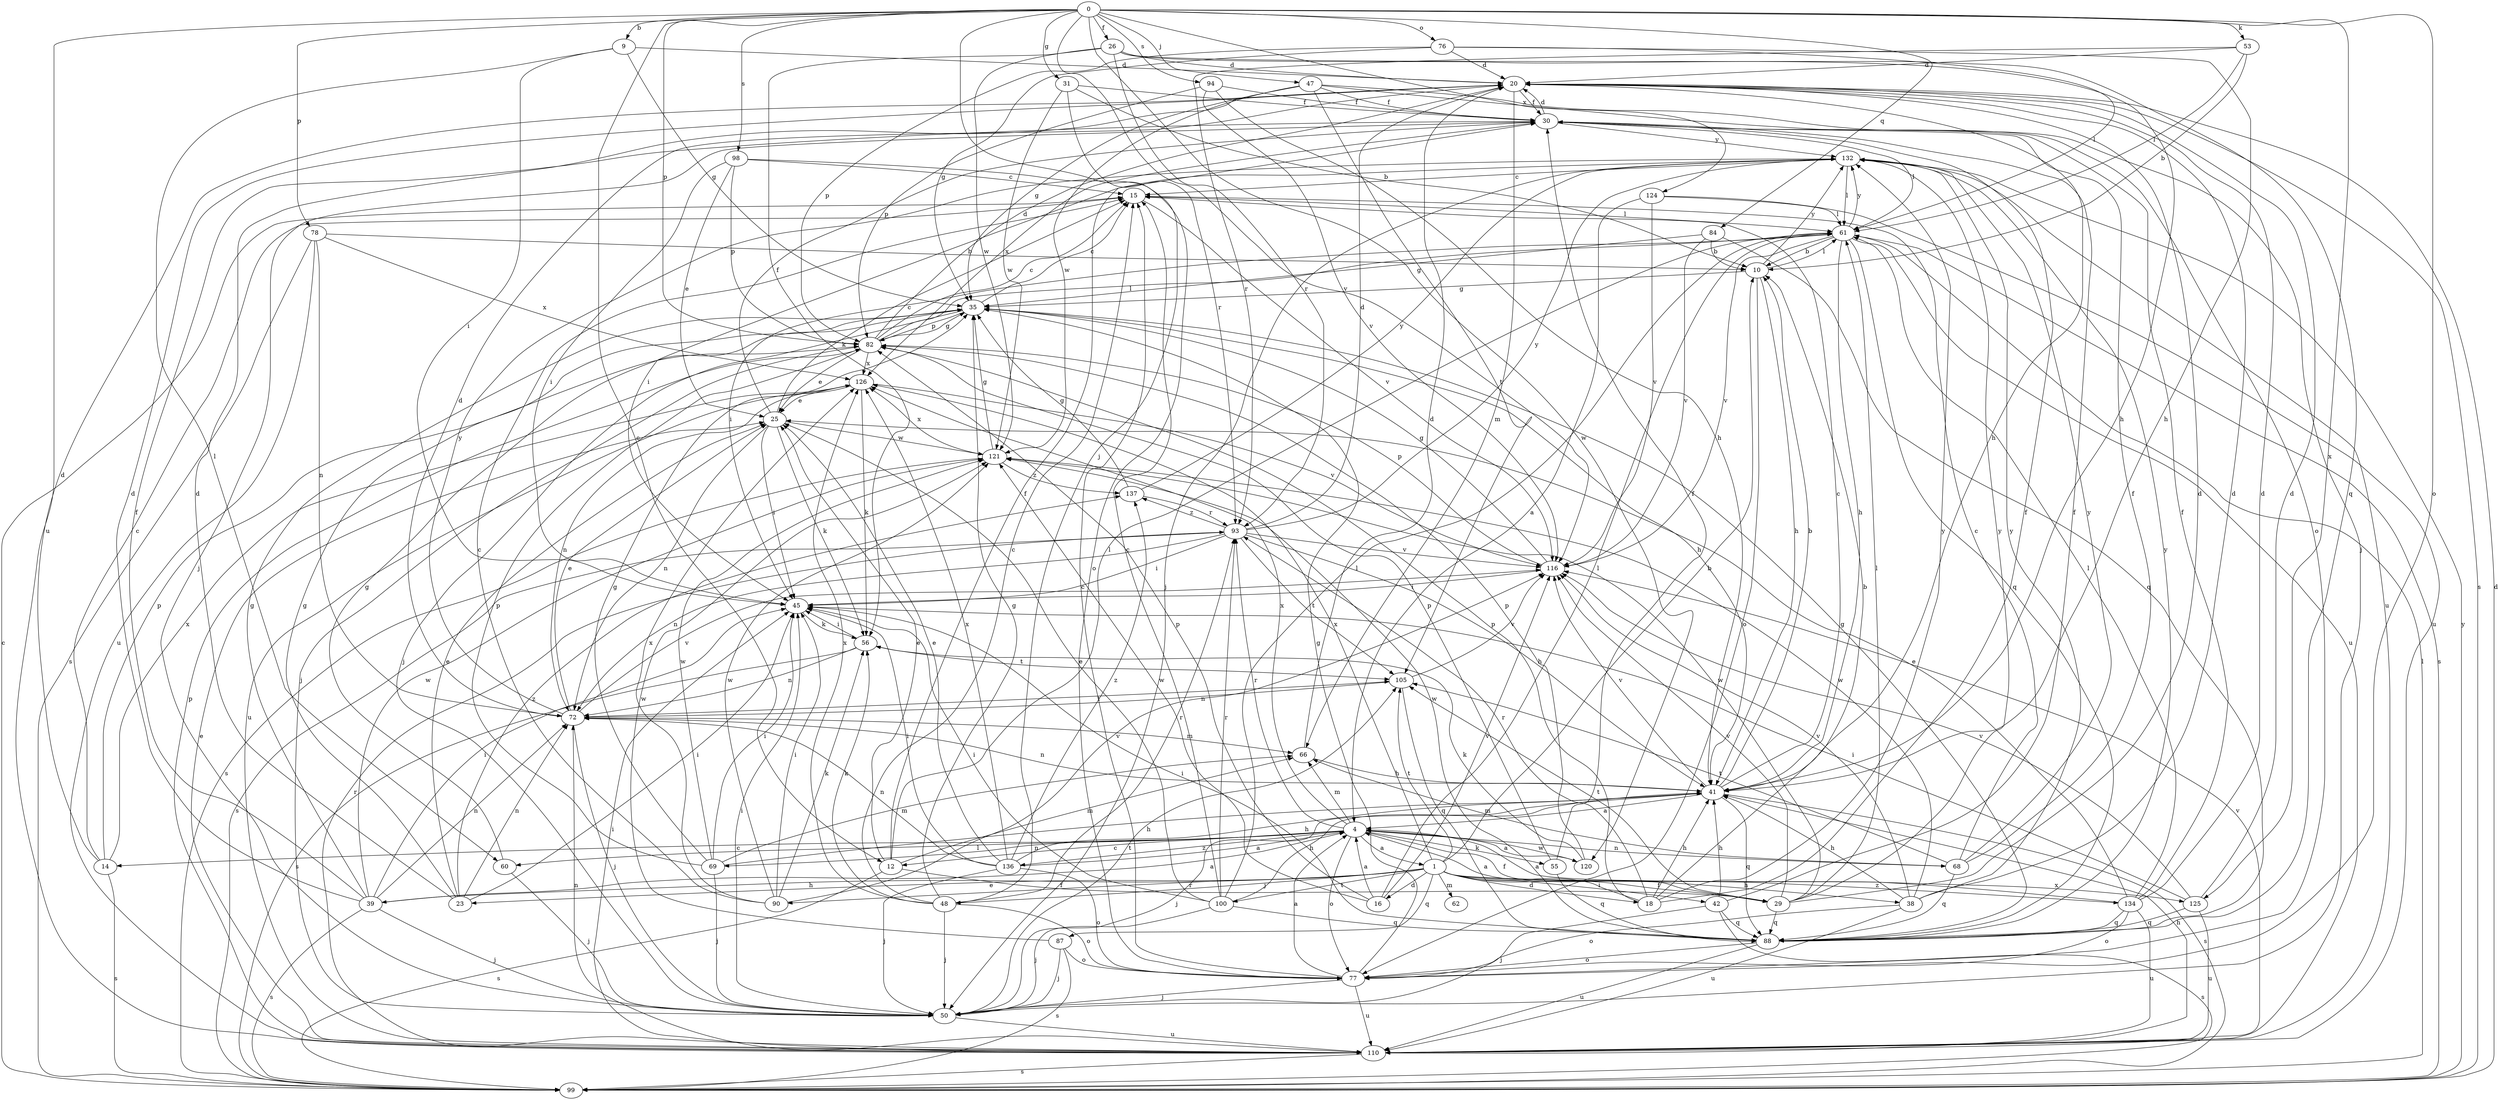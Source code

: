 strict digraph  {
0;
1;
4;
9;
10;
12;
14;
15;
16;
18;
20;
23;
25;
26;
29;
30;
31;
35;
38;
39;
41;
42;
45;
47;
48;
50;
53;
55;
56;
60;
61;
62;
66;
68;
69;
72;
76;
77;
78;
82;
84;
87;
88;
90;
93;
94;
98;
99;
100;
105;
110;
116;
120;
121;
124;
125;
126;
132;
134;
136;
137;
0 -> 9  [label=b];
0 -> 12  [label=c];
0 -> 26  [label=f];
0 -> 31  [label=g];
0 -> 47  [label=j];
0 -> 48  [label=j];
0 -> 53  [label=k];
0 -> 76  [label=o];
0 -> 77  [label=o];
0 -> 78  [label=p];
0 -> 82  [label=p];
0 -> 84  [label=q];
0 -> 94  [label=s];
0 -> 98  [label=s];
0 -> 110  [label=u];
0 -> 116  [label=v];
0 -> 120  [label=w];
0 -> 124  [label=x];
0 -> 125  [label=x];
1 -> 10  [label=b];
1 -> 16  [label=d];
1 -> 18  [label=d];
1 -> 23  [label=e];
1 -> 29  [label=f];
1 -> 38  [label=h];
1 -> 39  [label=h];
1 -> 42  [label=i];
1 -> 48  [label=j];
1 -> 62  [label=m];
1 -> 87  [label=q];
1 -> 90  [label=r];
1 -> 100  [label=t];
1 -> 105  [label=t];
1 -> 125  [label=x];
1 -> 126  [label=x];
1 -> 134  [label=z];
4 -> 1  [label=a];
4 -> 12  [label=c];
4 -> 14  [label=c];
4 -> 29  [label=f];
4 -> 55  [label=k];
4 -> 60  [label=l];
4 -> 66  [label=m];
4 -> 68  [label=n];
4 -> 69  [label=n];
4 -> 77  [label=o];
4 -> 93  [label=r];
4 -> 120  [label=w];
4 -> 126  [label=x];
4 -> 136  [label=z];
9 -> 20  [label=d];
9 -> 35  [label=g];
9 -> 45  [label=i];
9 -> 60  [label=l];
10 -> 35  [label=g];
10 -> 41  [label=h];
10 -> 61  [label=l];
10 -> 77  [label=o];
10 -> 132  [label=y];
12 -> 25  [label=e];
12 -> 29  [label=f];
12 -> 30  [label=f];
12 -> 61  [label=l];
12 -> 66  [label=m];
12 -> 99  [label=s];
14 -> 15  [label=c];
14 -> 20  [label=d];
14 -> 82  [label=p];
14 -> 99  [label=s];
14 -> 126  [label=x];
15 -> 61  [label=l];
15 -> 116  [label=v];
16 -> 4  [label=a];
16 -> 61  [label=l];
16 -> 82  [label=p];
16 -> 116  [label=v];
16 -> 121  [label=w];
18 -> 4  [label=a];
18 -> 10  [label=b];
18 -> 30  [label=f];
18 -> 41  [label=h];
18 -> 82  [label=p];
18 -> 93  [label=r];
18 -> 132  [label=y];
20 -> 30  [label=f];
20 -> 41  [label=h];
20 -> 66  [label=m];
20 -> 99  [label=s];
23 -> 20  [label=d];
23 -> 25  [label=e];
23 -> 35  [label=g];
23 -> 45  [label=i];
23 -> 72  [label=n];
23 -> 137  [label=z];
25 -> 15  [label=c];
25 -> 30  [label=f];
25 -> 45  [label=i];
25 -> 56  [label=k];
25 -> 72  [label=n];
25 -> 121  [label=w];
26 -> 20  [label=d];
26 -> 41  [label=h];
26 -> 56  [label=k];
26 -> 88  [label=q];
26 -> 93  [label=r];
26 -> 121  [label=w];
29 -> 20  [label=d];
29 -> 61  [label=l];
29 -> 88  [label=q];
29 -> 105  [label=t];
29 -> 116  [label=v];
29 -> 121  [label=w];
29 -> 132  [label=y];
30 -> 20  [label=d];
30 -> 50  [label=j];
30 -> 61  [label=l];
30 -> 126  [label=x];
30 -> 132  [label=y];
31 -> 10  [label=b];
31 -> 30  [label=f];
31 -> 93  [label=r];
31 -> 121  [label=w];
35 -> 15  [label=c];
35 -> 41  [label=h];
35 -> 50  [label=j];
35 -> 82  [label=p];
38 -> 20  [label=d];
38 -> 41  [label=h];
38 -> 77  [label=o];
38 -> 110  [label=u];
38 -> 116  [label=v];
38 -> 121  [label=w];
38 -> 132  [label=y];
39 -> 4  [label=a];
39 -> 20  [label=d];
39 -> 30  [label=f];
39 -> 35  [label=g];
39 -> 45  [label=i];
39 -> 50  [label=j];
39 -> 72  [label=n];
39 -> 99  [label=s];
39 -> 121  [label=w];
41 -> 4  [label=a];
41 -> 10  [label=b];
41 -> 15  [label=c];
41 -> 50  [label=j];
41 -> 72  [label=n];
41 -> 88  [label=q];
41 -> 99  [label=s];
41 -> 116  [label=v];
42 -> 30  [label=f];
42 -> 41  [label=h];
42 -> 50  [label=j];
42 -> 88  [label=q];
42 -> 99  [label=s];
45 -> 56  [label=k];
47 -> 30  [label=f];
47 -> 35  [label=g];
47 -> 50  [label=j];
47 -> 77  [label=o];
47 -> 105  [label=t];
47 -> 121  [label=w];
48 -> 15  [label=c];
48 -> 35  [label=g];
48 -> 50  [label=j];
48 -> 56  [label=k];
48 -> 77  [label=o];
48 -> 93  [label=r];
48 -> 126  [label=x];
50 -> 45  [label=i];
50 -> 105  [label=t];
50 -> 110  [label=u];
53 -> 10  [label=b];
53 -> 20  [label=d];
53 -> 61  [label=l];
53 -> 93  [label=r];
55 -> 30  [label=f];
55 -> 82  [label=p];
55 -> 88  [label=q];
56 -> 45  [label=i];
56 -> 72  [label=n];
56 -> 99  [label=s];
56 -> 105  [label=t];
60 -> 35  [label=g];
60 -> 50  [label=j];
61 -> 10  [label=b];
61 -> 41  [label=h];
61 -> 45  [label=i];
61 -> 88  [label=q];
61 -> 99  [label=s];
61 -> 110  [label=u];
61 -> 116  [label=v];
61 -> 132  [label=y];
66 -> 20  [label=d];
66 -> 41  [label=h];
68 -> 15  [label=c];
68 -> 30  [label=f];
68 -> 66  [label=m];
68 -> 88  [label=q];
68 -> 105  [label=t];
68 -> 132  [label=y];
69 -> 35  [label=g];
69 -> 41  [label=h];
69 -> 45  [label=i];
69 -> 50  [label=j];
69 -> 66  [label=m];
69 -> 82  [label=p];
69 -> 121  [label=w];
72 -> 20  [label=d];
72 -> 25  [label=e];
72 -> 50  [label=j];
72 -> 66  [label=m];
72 -> 105  [label=t];
72 -> 116  [label=v];
72 -> 132  [label=y];
76 -> 20  [label=d];
76 -> 35  [label=g];
76 -> 41  [label=h];
76 -> 61  [label=l];
76 -> 82  [label=p];
77 -> 4  [label=a];
77 -> 15  [label=c];
77 -> 35  [label=g];
77 -> 50  [label=j];
77 -> 110  [label=u];
78 -> 10  [label=b];
78 -> 72  [label=n];
78 -> 99  [label=s];
78 -> 110  [label=u];
78 -> 126  [label=x];
82 -> 15  [label=c];
82 -> 20  [label=d];
82 -> 25  [label=e];
82 -> 35  [label=g];
82 -> 50  [label=j];
82 -> 61  [label=l];
82 -> 126  [label=x];
84 -> 10  [label=b];
84 -> 35  [label=g];
84 -> 88  [label=q];
84 -> 116  [label=v];
87 -> 50  [label=j];
87 -> 77  [label=o];
87 -> 99  [label=s];
87 -> 121  [label=w];
88 -> 35  [label=g];
88 -> 45  [label=i];
88 -> 77  [label=o];
88 -> 110  [label=u];
88 -> 121  [label=w];
88 -> 132  [label=y];
90 -> 15  [label=c];
90 -> 45  [label=i];
90 -> 56  [label=k];
90 -> 116  [label=v];
90 -> 121  [label=w];
90 -> 126  [label=x];
93 -> 20  [label=d];
93 -> 41  [label=h];
93 -> 45  [label=i];
93 -> 72  [label=n];
93 -> 99  [label=s];
93 -> 105  [label=t];
93 -> 116  [label=v];
93 -> 132  [label=y];
93 -> 137  [label=z];
94 -> 30  [label=f];
94 -> 41  [label=h];
94 -> 82  [label=p];
94 -> 116  [label=v];
98 -> 15  [label=c];
98 -> 25  [label=e];
98 -> 45  [label=i];
98 -> 77  [label=o];
98 -> 82  [label=p];
99 -> 15  [label=c];
99 -> 20  [label=d];
99 -> 61  [label=l];
99 -> 132  [label=y];
100 -> 15  [label=c];
100 -> 25  [label=e];
100 -> 41  [label=h];
100 -> 45  [label=i];
100 -> 50  [label=j];
100 -> 61  [label=l];
100 -> 88  [label=q];
100 -> 93  [label=r];
105 -> 72  [label=n];
105 -> 88  [label=q];
105 -> 116  [label=v];
110 -> 25  [label=e];
110 -> 41  [label=h];
110 -> 45  [label=i];
110 -> 72  [label=n];
110 -> 82  [label=p];
110 -> 93  [label=r];
110 -> 99  [label=s];
110 -> 116  [label=v];
116 -> 35  [label=g];
116 -> 45  [label=i];
116 -> 82  [label=p];
120 -> 4  [label=a];
120 -> 56  [label=k];
120 -> 82  [label=p];
121 -> 35  [label=g];
121 -> 99  [label=s];
121 -> 126  [label=x];
121 -> 137  [label=z];
124 -> 4  [label=a];
124 -> 61  [label=l];
124 -> 110  [label=u];
124 -> 116  [label=v];
125 -> 20  [label=d];
125 -> 45  [label=i];
125 -> 88  [label=q];
125 -> 110  [label=u];
125 -> 116  [label=v];
126 -> 25  [label=e];
126 -> 56  [label=k];
126 -> 72  [label=n];
126 -> 110  [label=u];
126 -> 116  [label=v];
132 -> 15  [label=c];
132 -> 45  [label=i];
132 -> 50  [label=j];
132 -> 61  [label=l];
132 -> 110  [label=u];
134 -> 4  [label=a];
134 -> 20  [label=d];
134 -> 25  [label=e];
134 -> 30  [label=f];
134 -> 61  [label=l];
134 -> 77  [label=o];
134 -> 88  [label=q];
134 -> 110  [label=u];
136 -> 4  [label=a];
136 -> 25  [label=e];
136 -> 41  [label=h];
136 -> 45  [label=i];
136 -> 50  [label=j];
136 -> 72  [label=n];
136 -> 77  [label=o];
136 -> 126  [label=x];
136 -> 137  [label=z];
137 -> 35  [label=g];
137 -> 93  [label=r];
137 -> 132  [label=y];
}

